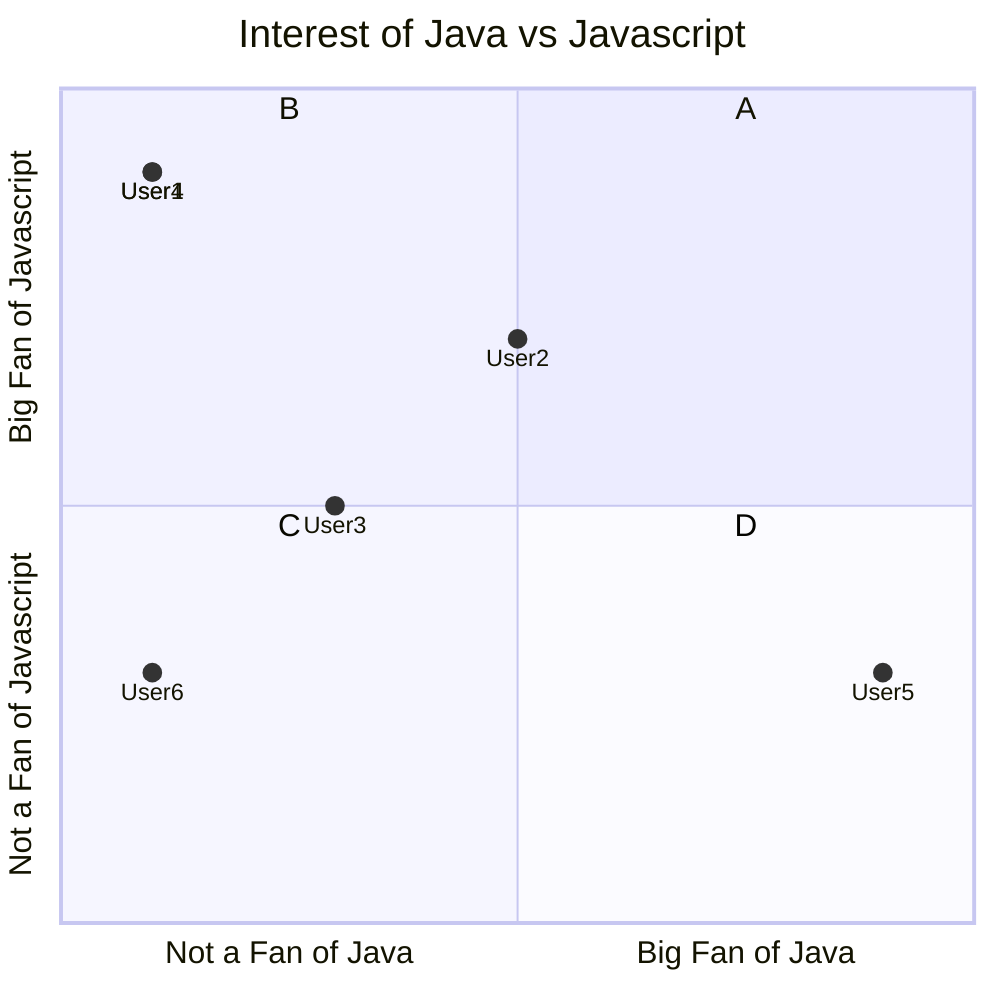 quadrantChart
    title Interest of Java vs Javascript
    x-axis Not a Fan of Java --> Big Fan of Java
    y-axis Not a Fan of Javascript --> Big Fan of Javascript
    quadrant-1 A 
    quadrant-2 B 
    quadrant-3 C 
    quadrant-4 D 
    User1: [0.1,0.9]
    User2: [0.5,0.7]
    User3: [0.3, 0.5]
    User4: [0.1, 0.9]
    User5: [0.9, 0.3]        
    User6: [0.1, 0.3]